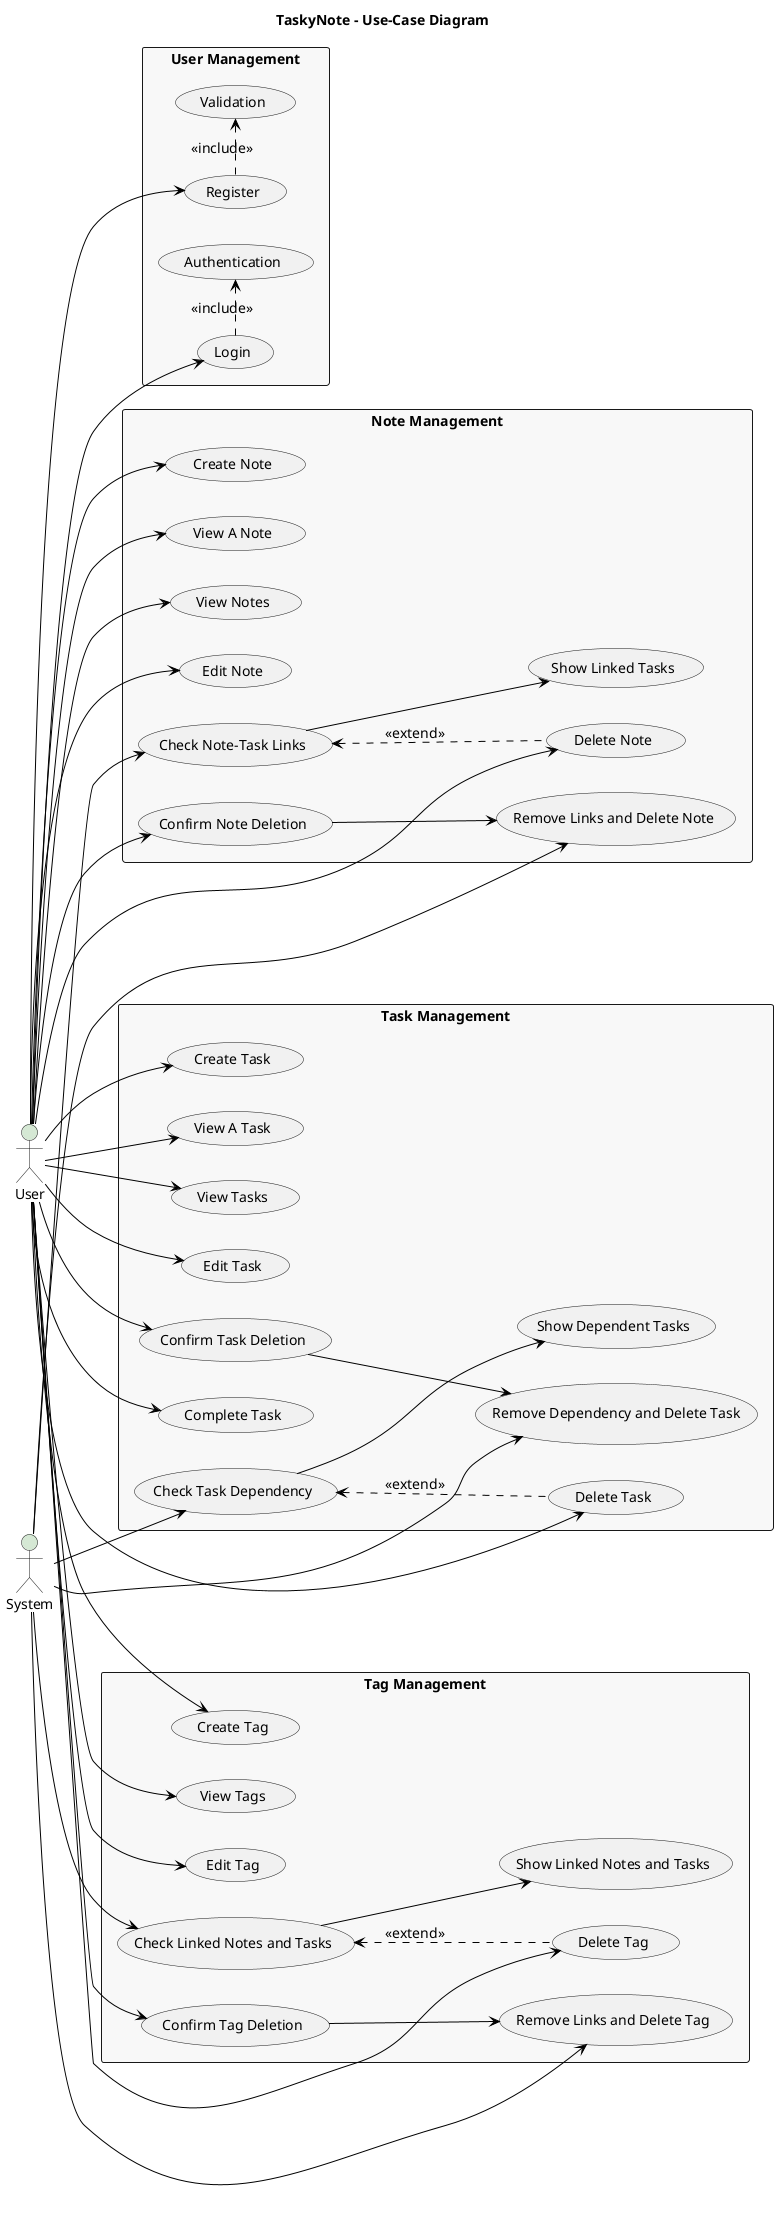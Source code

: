 
@startuml

title TaskyNote - Use-Case Diagram

left to right direction

skinparam rectangle {
    BackgroundColor #F8F8F8
    CardBorderColor Black
}

skinparam actor {
    BackgroundColor #D5E8D4
    CardBorderColor Black
}

skinparam DefaultFontName Arial
skinparam DefaultFontSize 14
skinparam ArrowThickness 1
skinparam ArrowColor Black

actor User
actor System

rectangle "User Management" {
    User --> (Register)
    (Register) .> (Validation) : <<include>>

    User --> (Login)
    (Login) .> (Authentication) : <<include>>
}

rectangle "Note Management" {
    User --> (Create Note)

    User --> (View A Note)

    User --> (View Notes)

    User --> (Edit Note)

    User --> (Delete Note)
    (Delete Note) .u.> (Check Note-Task Links) : <<extend>>
    System --> (Check Note-Task Links)
    (Check Note-Task Links) --> (Show Linked Tasks)
    User --> (Confirm Note Deletion)
    (Confirm Note Deletion) --> (Remove Links and Delete Note)
    System --> (Remove Links and Delete Note)
}

rectangle "Task Management" {
    User --> (Create Task)

    User --> (View A Task)

    User --> (View Tasks)

    User --> (Edit Task)

    User --> (Delete Task)
    (Delete Task) .u.> (Check Task Dependency) : <<extend>>
    System --> (Check Task Dependency)
    (Check Task Dependency) --> (Show Dependent Tasks)
    User --> (Confirm Task Deletion)
    (Confirm Task Deletion) --> (Remove Dependency and Delete Task)
    System --> (Remove Dependency and Delete Task)

    User --> (Complete Task)
}

rectangle "Tag Management" {
    User --> (Create Tag)

    User --> (View Tags)

    User --> (Edit Tag)

    User --> (Delete Tag)
    (Delete Tag) .u.> (Check Linked Notes and Tasks) : <<extend>>
    System --> (Check Linked Notes and Tasks)
    (Check Linked Notes and Tasks) --> (Show Linked Notes and Tasks)
    User --> (Confirm Tag Deletion)
    (Confirm Tag Deletion) --> (Remove Links and Delete Tag)
    System --> (Remove Links and Delete Tag)
}

@enduml